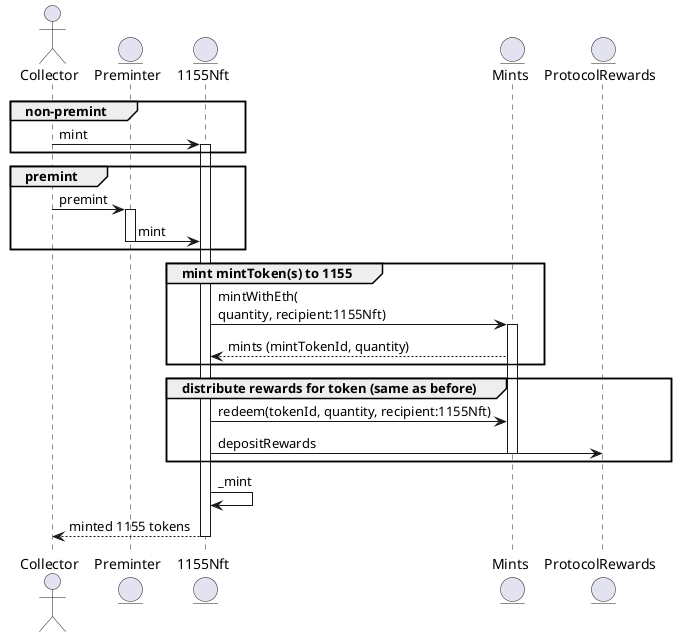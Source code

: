 @startuml
actor Collector
entity Preminter
entity 1155Nft
entity Mints
entity ProtocolRewards

group non-premint
  Collector -> 1155Nft: mint
  activate 1155Nft
end

group premint
  Collector -> Preminter: premint
  activate Preminter
  Preminter -> 1155Nft: mint
  deactivate Preminter
end

group mint mintToken(s) to 1155
  1155Nft -> Mints: mintWithEth(\nquantity, recipient:1155Nft)
  activate Mints
  Mints --> 1155Nft: mints (mintTokenId, quantity)
end

group distribute rewards for token (same as before)
  1155Nft -> Mints: redeem(tokenId, quantity, recipient:1155Nft)
  1155Nft -> ProtocolRewards: depositRewards
  deactivate Mints
end
1155Nft -> 1155Nft: _mint
1155Nft --> Collector: minted 1155 tokens 
deactivate 1155Nft

@enduml